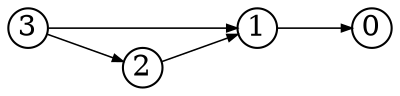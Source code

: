 digraph{
  rankdir=LR
  node [shape=circle,fixedsize=true,width=.26]
  edge [penwidth=0.75,arrowsize=0.5]
  3 -> {1 2}
  2 -> {1}
  1 -> {0}
}
